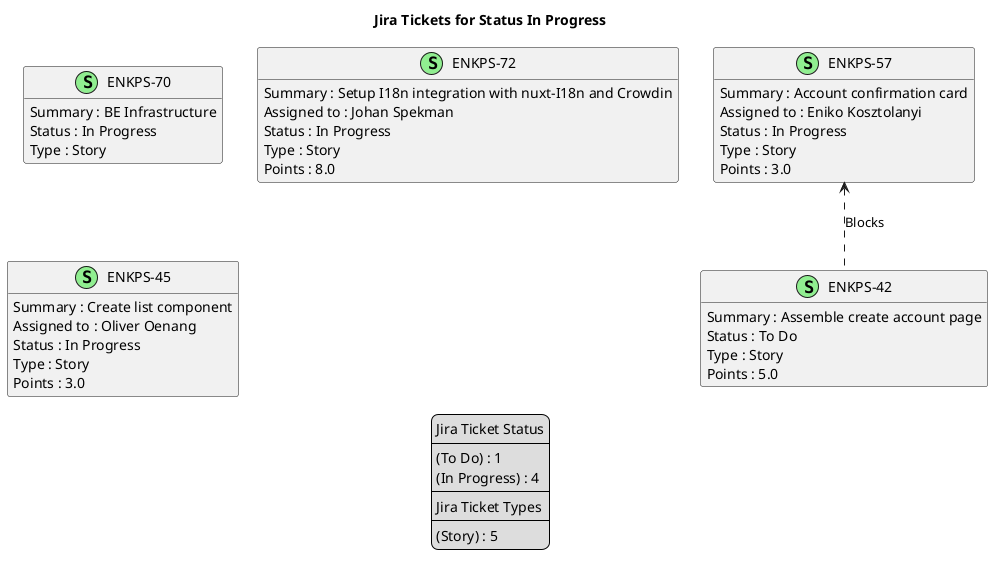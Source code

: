 @startuml
'https://plantuml.com/class-diagram

' GENERATE CLASS DIAGRAM ===========
' Generated at    : Tue May 14 10:46:39 CEST 2024

title Jira Tickets for Status In Progress
hide empty members

legend
Jira Ticket Status
----
(To Do) : 1
(In Progress) : 4
----
Jira Ticket Types
----
(Story) : 5
end legend


' Tickets =======
class "ENKPS-70" << (S,lightgreen) >> {
  Summary : BE Infrastructure
  Status : In Progress
  Type : Story
}

class "ENKPS-72" << (S,lightgreen) >> {
  Summary : Setup I18n integration with nuxt-I18n and Crowdin
  Assigned to : Johan Spekman
  Status : In Progress
  Type : Story
  Points : 8.0
}

class "ENKPS-42" << (S,lightgreen) >> {
  Summary : Assemble create account page
  Status : To Do
  Type : Story
  Points : 5.0
}

class "ENKPS-45" << (S,lightgreen) >> {
  Summary : Create list component 
  Assigned to : Oliver Oenang
  Status : In Progress
  Type : Story
  Points : 3.0
}

class "ENKPS-57" << (S,lightgreen) >> {
  Summary : Account confirmation card
  Assigned to : Eniko Kosztolanyi
  Status : In Progress
  Type : Story
  Points : 3.0
}



' Links =======
"ENKPS-57" <.. "ENKPS-42" : Blocks


@enduml
